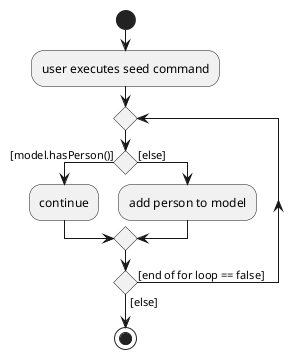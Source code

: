 @startuml
'https://plantuml.com/activity-diagram-beta

start
:user executes seed command;

repeat
if () then ([model.hasPerson()])
    :continue;
else ([else])
    :add person to model;
endif
repeat while () is ([end of for loop == false]) not ([else])
stop

@enduml
